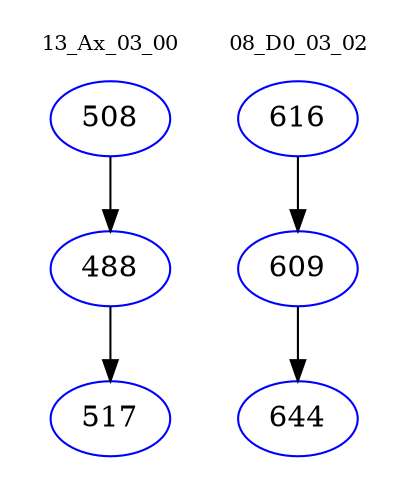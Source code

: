 digraph{
subgraph cluster_0 {
color = white
label = "13_Ax_03_00";
fontsize=10;
T0_508 [label="508", color="blue"]
T0_508 -> T0_488 [color="black"]
T0_488 [label="488", color="blue"]
T0_488 -> T0_517 [color="black"]
T0_517 [label="517", color="blue"]
}
subgraph cluster_1 {
color = white
label = "08_D0_03_02";
fontsize=10;
T1_616 [label="616", color="blue"]
T1_616 -> T1_609 [color="black"]
T1_609 [label="609", color="blue"]
T1_609 -> T1_644 [color="black"]
T1_644 [label="644", color="blue"]
}
}
